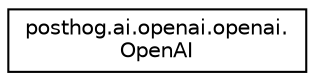 digraph "Graphical Class Hierarchy"
{
 // LATEX_PDF_SIZE
  edge [fontname="Helvetica",fontsize="10",labelfontname="Helvetica",labelfontsize="10"];
  node [fontname="Helvetica",fontsize="10",shape=record];
  rankdir="LR";
  Node0 [label="posthog.ai.openai.openai.\lOpenAI",height=0.2,width=0.4,color="black", fillcolor="white", style="filled",URL="$classposthog_1_1ai_1_1openai_1_1openai_1_1OpenAI.html",tooltip=" "];
}
